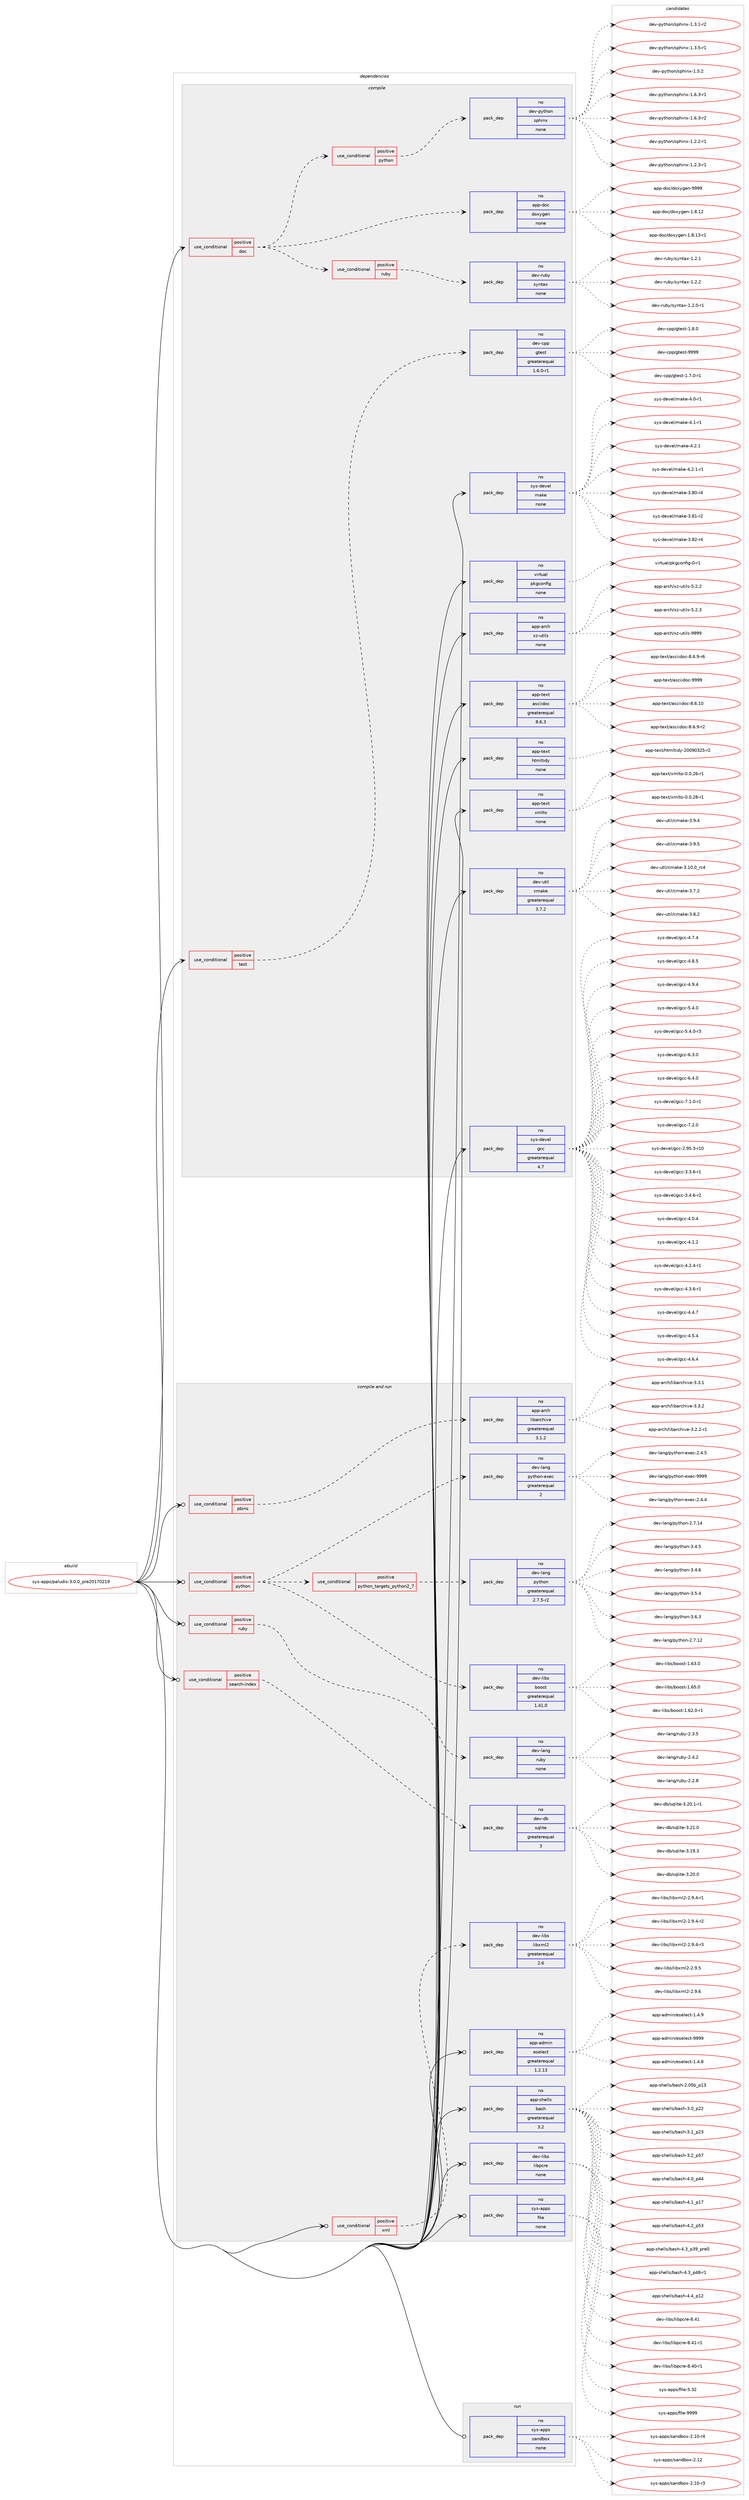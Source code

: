 digraph prolog {

# *************
# Graph options
# *************

newrank=true;
concentrate=true;
compound=true;
graph [rankdir=LR,fontname=Helvetica,fontsize=10,ranksep=1.5];#, ranksep=2.5, nodesep=0.2];
edge  [arrowhead=vee];
node  [fontname=Helvetica,fontsize=10];

# **********
# The ebuild
# **********

subgraph cluster_leftcol {
color=gray;
rank=same;
label=<<i>ebuild</i>>;
id [label="sys-apps/paludis-3.0.0_pre20170219", color=red, width=4, href="../sys-apps/paludis-3.0.0_pre20170219.svg"];
}

# ****************
# The dependencies
# ****************

subgraph cluster_midcol {
color=gray;
label=<<i>dependencies</i>>;
subgraph cluster_compile {
fillcolor="#eeeeee";
style=filled;
label=<<i>compile</i>>;
subgraph cond113539 {
dependency471365 [label=<<TABLE BORDER="0" CELLBORDER="1" CELLSPACING="0" CELLPADDING="4"><TR><TD ROWSPAN="3" CELLPADDING="10">use_conditional</TD></TR><TR><TD>positive</TD></TR><TR><TD>doc</TD></TR></TABLE>>, shape=none, color=red];
subgraph pack349685 {
dependency471366 [label=<<TABLE BORDER="0" CELLBORDER="1" CELLSPACING="0" CELLPADDING="4" WIDTH="220"><TR><TD ROWSPAN="6" CELLPADDING="30">pack_dep</TD></TR><TR><TD WIDTH="110">no</TD></TR><TR><TD>app-doc</TD></TR><TR><TD>doxygen</TD></TR><TR><TD>none</TD></TR><TR><TD></TD></TR></TABLE>>, shape=none, color=blue];
}
dependency471365:e -> dependency471366:w [weight=20,style="dashed",arrowhead="vee"];
subgraph cond113540 {
dependency471367 [label=<<TABLE BORDER="0" CELLBORDER="1" CELLSPACING="0" CELLPADDING="4"><TR><TD ROWSPAN="3" CELLPADDING="10">use_conditional</TD></TR><TR><TD>positive</TD></TR><TR><TD>python</TD></TR></TABLE>>, shape=none, color=red];
subgraph pack349686 {
dependency471368 [label=<<TABLE BORDER="0" CELLBORDER="1" CELLSPACING="0" CELLPADDING="4" WIDTH="220"><TR><TD ROWSPAN="6" CELLPADDING="30">pack_dep</TD></TR><TR><TD WIDTH="110">no</TD></TR><TR><TD>dev-python</TD></TR><TR><TD>sphinx</TD></TR><TR><TD>none</TD></TR><TR><TD></TD></TR></TABLE>>, shape=none, color=blue];
}
dependency471367:e -> dependency471368:w [weight=20,style="dashed",arrowhead="vee"];
}
dependency471365:e -> dependency471367:w [weight=20,style="dashed",arrowhead="vee"];
subgraph cond113541 {
dependency471369 [label=<<TABLE BORDER="0" CELLBORDER="1" CELLSPACING="0" CELLPADDING="4"><TR><TD ROWSPAN="3" CELLPADDING="10">use_conditional</TD></TR><TR><TD>positive</TD></TR><TR><TD>ruby</TD></TR></TABLE>>, shape=none, color=red];
subgraph pack349687 {
dependency471370 [label=<<TABLE BORDER="0" CELLBORDER="1" CELLSPACING="0" CELLPADDING="4" WIDTH="220"><TR><TD ROWSPAN="6" CELLPADDING="30">pack_dep</TD></TR><TR><TD WIDTH="110">no</TD></TR><TR><TD>dev-ruby</TD></TR><TR><TD>syntax</TD></TR><TR><TD>none</TD></TR><TR><TD></TD></TR></TABLE>>, shape=none, color=blue];
}
dependency471369:e -> dependency471370:w [weight=20,style="dashed",arrowhead="vee"];
}
dependency471365:e -> dependency471369:w [weight=20,style="dashed",arrowhead="vee"];
}
id:e -> dependency471365:w [weight=20,style="solid",arrowhead="vee"];
subgraph cond113542 {
dependency471371 [label=<<TABLE BORDER="0" CELLBORDER="1" CELLSPACING="0" CELLPADDING="4"><TR><TD ROWSPAN="3" CELLPADDING="10">use_conditional</TD></TR><TR><TD>positive</TD></TR><TR><TD>test</TD></TR></TABLE>>, shape=none, color=red];
subgraph pack349688 {
dependency471372 [label=<<TABLE BORDER="0" CELLBORDER="1" CELLSPACING="0" CELLPADDING="4" WIDTH="220"><TR><TD ROWSPAN="6" CELLPADDING="30">pack_dep</TD></TR><TR><TD WIDTH="110">no</TD></TR><TR><TD>dev-cpp</TD></TR><TR><TD>gtest</TD></TR><TR><TD>greaterequal</TD></TR><TR><TD>1.6.0-r1</TD></TR></TABLE>>, shape=none, color=blue];
}
dependency471371:e -> dependency471372:w [weight=20,style="dashed",arrowhead="vee"];
}
id:e -> dependency471371:w [weight=20,style="solid",arrowhead="vee"];
subgraph pack349689 {
dependency471373 [label=<<TABLE BORDER="0" CELLBORDER="1" CELLSPACING="0" CELLPADDING="4" WIDTH="220"><TR><TD ROWSPAN="6" CELLPADDING="30">pack_dep</TD></TR><TR><TD WIDTH="110">no</TD></TR><TR><TD>app-arch</TD></TR><TR><TD>xz-utils</TD></TR><TR><TD>none</TD></TR><TR><TD></TD></TR></TABLE>>, shape=none, color=blue];
}
id:e -> dependency471373:w [weight=20,style="solid",arrowhead="vee"];
subgraph pack349690 {
dependency471374 [label=<<TABLE BORDER="0" CELLBORDER="1" CELLSPACING="0" CELLPADDING="4" WIDTH="220"><TR><TD ROWSPAN="6" CELLPADDING="30">pack_dep</TD></TR><TR><TD WIDTH="110">no</TD></TR><TR><TD>app-text</TD></TR><TR><TD>asciidoc</TD></TR><TR><TD>greaterequal</TD></TR><TR><TD>8.6.3</TD></TR></TABLE>>, shape=none, color=blue];
}
id:e -> dependency471374:w [weight=20,style="solid",arrowhead="vee"];
subgraph pack349691 {
dependency471375 [label=<<TABLE BORDER="0" CELLBORDER="1" CELLSPACING="0" CELLPADDING="4" WIDTH="220"><TR><TD ROWSPAN="6" CELLPADDING="30">pack_dep</TD></TR><TR><TD WIDTH="110">no</TD></TR><TR><TD>app-text</TD></TR><TR><TD>htmltidy</TD></TR><TR><TD>none</TD></TR><TR><TD></TD></TR></TABLE>>, shape=none, color=blue];
}
id:e -> dependency471375:w [weight=20,style="solid",arrowhead="vee"];
subgraph pack349692 {
dependency471376 [label=<<TABLE BORDER="0" CELLBORDER="1" CELLSPACING="0" CELLPADDING="4" WIDTH="220"><TR><TD ROWSPAN="6" CELLPADDING="30">pack_dep</TD></TR><TR><TD WIDTH="110">no</TD></TR><TR><TD>app-text</TD></TR><TR><TD>xmlto</TD></TR><TR><TD>none</TD></TR><TR><TD></TD></TR></TABLE>>, shape=none, color=blue];
}
id:e -> dependency471376:w [weight=20,style="solid",arrowhead="vee"];
subgraph pack349693 {
dependency471377 [label=<<TABLE BORDER="0" CELLBORDER="1" CELLSPACING="0" CELLPADDING="4" WIDTH="220"><TR><TD ROWSPAN="6" CELLPADDING="30">pack_dep</TD></TR><TR><TD WIDTH="110">no</TD></TR><TR><TD>dev-util</TD></TR><TR><TD>cmake</TD></TR><TR><TD>greaterequal</TD></TR><TR><TD>3.7.2</TD></TR></TABLE>>, shape=none, color=blue];
}
id:e -> dependency471377:w [weight=20,style="solid",arrowhead="vee"];
subgraph pack349694 {
dependency471378 [label=<<TABLE BORDER="0" CELLBORDER="1" CELLSPACING="0" CELLPADDING="4" WIDTH="220"><TR><TD ROWSPAN="6" CELLPADDING="30">pack_dep</TD></TR><TR><TD WIDTH="110">no</TD></TR><TR><TD>sys-devel</TD></TR><TR><TD>gcc</TD></TR><TR><TD>greaterequal</TD></TR><TR><TD>4.7</TD></TR></TABLE>>, shape=none, color=blue];
}
id:e -> dependency471378:w [weight=20,style="solid",arrowhead="vee"];
subgraph pack349695 {
dependency471379 [label=<<TABLE BORDER="0" CELLBORDER="1" CELLSPACING="0" CELLPADDING="4" WIDTH="220"><TR><TD ROWSPAN="6" CELLPADDING="30">pack_dep</TD></TR><TR><TD WIDTH="110">no</TD></TR><TR><TD>sys-devel</TD></TR><TR><TD>make</TD></TR><TR><TD>none</TD></TR><TR><TD></TD></TR></TABLE>>, shape=none, color=blue];
}
id:e -> dependency471379:w [weight=20,style="solid",arrowhead="vee"];
subgraph pack349696 {
dependency471380 [label=<<TABLE BORDER="0" CELLBORDER="1" CELLSPACING="0" CELLPADDING="4" WIDTH="220"><TR><TD ROWSPAN="6" CELLPADDING="30">pack_dep</TD></TR><TR><TD WIDTH="110">no</TD></TR><TR><TD>virtual</TD></TR><TR><TD>pkgconfig</TD></TR><TR><TD>none</TD></TR><TR><TD></TD></TR></TABLE>>, shape=none, color=blue];
}
id:e -> dependency471380:w [weight=20,style="solid",arrowhead="vee"];
}
subgraph cluster_compileandrun {
fillcolor="#eeeeee";
style=filled;
label=<<i>compile and run</i>>;
subgraph cond113543 {
dependency471381 [label=<<TABLE BORDER="0" CELLBORDER="1" CELLSPACING="0" CELLPADDING="4"><TR><TD ROWSPAN="3" CELLPADDING="10">use_conditional</TD></TR><TR><TD>positive</TD></TR><TR><TD>pbins</TD></TR></TABLE>>, shape=none, color=red];
subgraph pack349697 {
dependency471382 [label=<<TABLE BORDER="0" CELLBORDER="1" CELLSPACING="0" CELLPADDING="4" WIDTH="220"><TR><TD ROWSPAN="6" CELLPADDING="30">pack_dep</TD></TR><TR><TD WIDTH="110">no</TD></TR><TR><TD>app-arch</TD></TR><TR><TD>libarchive</TD></TR><TR><TD>greaterequal</TD></TR><TR><TD>3.1.2</TD></TR></TABLE>>, shape=none, color=blue];
}
dependency471381:e -> dependency471382:w [weight=20,style="dashed",arrowhead="vee"];
}
id:e -> dependency471381:w [weight=20,style="solid",arrowhead="odotvee"];
subgraph cond113544 {
dependency471383 [label=<<TABLE BORDER="0" CELLBORDER="1" CELLSPACING="0" CELLPADDING="4"><TR><TD ROWSPAN="3" CELLPADDING="10">use_conditional</TD></TR><TR><TD>positive</TD></TR><TR><TD>python</TD></TR></TABLE>>, shape=none, color=red];
subgraph cond113545 {
dependency471384 [label=<<TABLE BORDER="0" CELLBORDER="1" CELLSPACING="0" CELLPADDING="4"><TR><TD ROWSPAN="3" CELLPADDING="10">use_conditional</TD></TR><TR><TD>positive</TD></TR><TR><TD>python_targets_python2_7</TD></TR></TABLE>>, shape=none, color=red];
subgraph pack349698 {
dependency471385 [label=<<TABLE BORDER="0" CELLBORDER="1" CELLSPACING="0" CELLPADDING="4" WIDTH="220"><TR><TD ROWSPAN="6" CELLPADDING="30">pack_dep</TD></TR><TR><TD WIDTH="110">no</TD></TR><TR><TD>dev-lang</TD></TR><TR><TD>python</TD></TR><TR><TD>greaterequal</TD></TR><TR><TD>2.7.5-r2</TD></TR></TABLE>>, shape=none, color=blue];
}
dependency471384:e -> dependency471385:w [weight=20,style="dashed",arrowhead="vee"];
}
dependency471383:e -> dependency471384:w [weight=20,style="dashed",arrowhead="vee"];
subgraph pack349699 {
dependency471386 [label=<<TABLE BORDER="0" CELLBORDER="1" CELLSPACING="0" CELLPADDING="4" WIDTH="220"><TR><TD ROWSPAN="6" CELLPADDING="30">pack_dep</TD></TR><TR><TD WIDTH="110">no</TD></TR><TR><TD>dev-lang</TD></TR><TR><TD>python-exec</TD></TR><TR><TD>greaterequal</TD></TR><TR><TD>2</TD></TR></TABLE>>, shape=none, color=blue];
}
dependency471383:e -> dependency471386:w [weight=20,style="dashed",arrowhead="vee"];
subgraph pack349700 {
dependency471387 [label=<<TABLE BORDER="0" CELLBORDER="1" CELLSPACING="0" CELLPADDING="4" WIDTH="220"><TR><TD ROWSPAN="6" CELLPADDING="30">pack_dep</TD></TR><TR><TD WIDTH="110">no</TD></TR><TR><TD>dev-libs</TD></TR><TR><TD>boost</TD></TR><TR><TD>greaterequal</TD></TR><TR><TD>1.41.0</TD></TR></TABLE>>, shape=none, color=blue];
}
dependency471383:e -> dependency471387:w [weight=20,style="dashed",arrowhead="vee"];
}
id:e -> dependency471383:w [weight=20,style="solid",arrowhead="odotvee"];
subgraph cond113546 {
dependency471388 [label=<<TABLE BORDER="0" CELLBORDER="1" CELLSPACING="0" CELLPADDING="4"><TR><TD ROWSPAN="3" CELLPADDING="10">use_conditional</TD></TR><TR><TD>positive</TD></TR><TR><TD>ruby</TD></TR></TABLE>>, shape=none, color=red];
subgraph pack349701 {
dependency471389 [label=<<TABLE BORDER="0" CELLBORDER="1" CELLSPACING="0" CELLPADDING="4" WIDTH="220"><TR><TD ROWSPAN="6" CELLPADDING="30">pack_dep</TD></TR><TR><TD WIDTH="110">no</TD></TR><TR><TD>dev-lang</TD></TR><TR><TD>ruby</TD></TR><TR><TD>none</TD></TR><TR><TD></TD></TR></TABLE>>, shape=none, color=blue];
}
dependency471388:e -> dependency471389:w [weight=20,style="dashed",arrowhead="vee"];
}
id:e -> dependency471388:w [weight=20,style="solid",arrowhead="odotvee"];
subgraph cond113547 {
dependency471390 [label=<<TABLE BORDER="0" CELLBORDER="1" CELLSPACING="0" CELLPADDING="4"><TR><TD ROWSPAN="3" CELLPADDING="10">use_conditional</TD></TR><TR><TD>positive</TD></TR><TR><TD>search-index</TD></TR></TABLE>>, shape=none, color=red];
subgraph pack349702 {
dependency471391 [label=<<TABLE BORDER="0" CELLBORDER="1" CELLSPACING="0" CELLPADDING="4" WIDTH="220"><TR><TD ROWSPAN="6" CELLPADDING="30">pack_dep</TD></TR><TR><TD WIDTH="110">no</TD></TR><TR><TD>dev-db</TD></TR><TR><TD>sqlite</TD></TR><TR><TD>greaterequal</TD></TR><TR><TD>3</TD></TR></TABLE>>, shape=none, color=blue];
}
dependency471390:e -> dependency471391:w [weight=20,style="dashed",arrowhead="vee"];
}
id:e -> dependency471390:w [weight=20,style="solid",arrowhead="odotvee"];
subgraph cond113548 {
dependency471392 [label=<<TABLE BORDER="0" CELLBORDER="1" CELLSPACING="0" CELLPADDING="4"><TR><TD ROWSPAN="3" CELLPADDING="10">use_conditional</TD></TR><TR><TD>positive</TD></TR><TR><TD>xml</TD></TR></TABLE>>, shape=none, color=red];
subgraph pack349703 {
dependency471393 [label=<<TABLE BORDER="0" CELLBORDER="1" CELLSPACING="0" CELLPADDING="4" WIDTH="220"><TR><TD ROWSPAN="6" CELLPADDING="30">pack_dep</TD></TR><TR><TD WIDTH="110">no</TD></TR><TR><TD>dev-libs</TD></TR><TR><TD>libxml2</TD></TR><TR><TD>greaterequal</TD></TR><TR><TD>2.6</TD></TR></TABLE>>, shape=none, color=blue];
}
dependency471392:e -> dependency471393:w [weight=20,style="dashed",arrowhead="vee"];
}
id:e -> dependency471392:w [weight=20,style="solid",arrowhead="odotvee"];
subgraph pack349704 {
dependency471394 [label=<<TABLE BORDER="0" CELLBORDER="1" CELLSPACING="0" CELLPADDING="4" WIDTH="220"><TR><TD ROWSPAN="6" CELLPADDING="30">pack_dep</TD></TR><TR><TD WIDTH="110">no</TD></TR><TR><TD>app-admin</TD></TR><TR><TD>eselect</TD></TR><TR><TD>greaterequal</TD></TR><TR><TD>1.2.13</TD></TR></TABLE>>, shape=none, color=blue];
}
id:e -> dependency471394:w [weight=20,style="solid",arrowhead="odotvee"];
subgraph pack349705 {
dependency471395 [label=<<TABLE BORDER="0" CELLBORDER="1" CELLSPACING="0" CELLPADDING="4" WIDTH="220"><TR><TD ROWSPAN="6" CELLPADDING="30">pack_dep</TD></TR><TR><TD WIDTH="110">no</TD></TR><TR><TD>app-shells</TD></TR><TR><TD>bash</TD></TR><TR><TD>greaterequal</TD></TR><TR><TD>3.2</TD></TR></TABLE>>, shape=none, color=blue];
}
id:e -> dependency471395:w [weight=20,style="solid",arrowhead="odotvee"];
subgraph pack349706 {
dependency471396 [label=<<TABLE BORDER="0" CELLBORDER="1" CELLSPACING="0" CELLPADDING="4" WIDTH="220"><TR><TD ROWSPAN="6" CELLPADDING="30">pack_dep</TD></TR><TR><TD WIDTH="110">no</TD></TR><TR><TD>dev-libs</TD></TR><TR><TD>libpcre</TD></TR><TR><TD>none</TD></TR><TR><TD></TD></TR></TABLE>>, shape=none, color=blue];
}
id:e -> dependency471396:w [weight=20,style="solid",arrowhead="odotvee"];
subgraph pack349707 {
dependency471397 [label=<<TABLE BORDER="0" CELLBORDER="1" CELLSPACING="0" CELLPADDING="4" WIDTH="220"><TR><TD ROWSPAN="6" CELLPADDING="30">pack_dep</TD></TR><TR><TD WIDTH="110">no</TD></TR><TR><TD>sys-apps</TD></TR><TR><TD>file</TD></TR><TR><TD>none</TD></TR><TR><TD></TD></TR></TABLE>>, shape=none, color=blue];
}
id:e -> dependency471397:w [weight=20,style="solid",arrowhead="odotvee"];
}
subgraph cluster_run {
fillcolor="#eeeeee";
style=filled;
label=<<i>run</i>>;
subgraph pack349708 {
dependency471398 [label=<<TABLE BORDER="0" CELLBORDER="1" CELLSPACING="0" CELLPADDING="4" WIDTH="220"><TR><TD ROWSPAN="6" CELLPADDING="30">pack_dep</TD></TR><TR><TD WIDTH="110">no</TD></TR><TR><TD>sys-apps</TD></TR><TR><TD>sandbox</TD></TR><TR><TD>none</TD></TR><TR><TD></TD></TR></TABLE>>, shape=none, color=blue];
}
id:e -> dependency471398:w [weight=20,style="solid",arrowhead="odot"];
}
}

# **************
# The candidates
# **************

subgraph cluster_choices {
rank=same;
color=gray;
label=<<i>candidates</i>>;

subgraph choice349685 {
color=black;
nodesep=1;
choice9711211245100111994710011112012110310111045494656464950 [label="app-doc/doxygen-1.8.12", color=red, width=4,href="../app-doc/doxygen-1.8.12.svg"];
choice97112112451001119947100111120121103101110454946564649514511449 [label="app-doc/doxygen-1.8.13-r1", color=red, width=4,href="../app-doc/doxygen-1.8.13-r1.svg"];
choice971121124510011199471001111201211031011104557575757 [label="app-doc/doxygen-9999", color=red, width=4,href="../app-doc/doxygen-9999.svg"];
dependency471366:e -> choice9711211245100111994710011112012110310111045494656464950:w [style=dotted,weight="100"];
dependency471366:e -> choice97112112451001119947100111120121103101110454946564649514511449:w [style=dotted,weight="100"];
dependency471366:e -> choice971121124510011199471001111201211031011104557575757:w [style=dotted,weight="100"];
}
subgraph choice349686 {
color=black;
nodesep=1;
choice10010111845112121116104111110471151121041051101204549465046504511449 [label="dev-python/sphinx-1.2.2-r1", color=red, width=4,href="../dev-python/sphinx-1.2.2-r1.svg"];
choice10010111845112121116104111110471151121041051101204549465046514511449 [label="dev-python/sphinx-1.2.3-r1", color=red, width=4,href="../dev-python/sphinx-1.2.3-r1.svg"];
choice10010111845112121116104111110471151121041051101204549465146494511450 [label="dev-python/sphinx-1.3.1-r2", color=red, width=4,href="../dev-python/sphinx-1.3.1-r2.svg"];
choice10010111845112121116104111110471151121041051101204549465146534511449 [label="dev-python/sphinx-1.3.5-r1", color=red, width=4,href="../dev-python/sphinx-1.3.5-r1.svg"];
choice1001011184511212111610411111047115112104105110120454946534650 [label="dev-python/sphinx-1.5.2", color=red, width=4,href="../dev-python/sphinx-1.5.2.svg"];
choice10010111845112121116104111110471151121041051101204549465446514511449 [label="dev-python/sphinx-1.6.3-r1", color=red, width=4,href="../dev-python/sphinx-1.6.3-r1.svg"];
choice10010111845112121116104111110471151121041051101204549465446514511450 [label="dev-python/sphinx-1.6.3-r2", color=red, width=4,href="../dev-python/sphinx-1.6.3-r2.svg"];
dependency471368:e -> choice10010111845112121116104111110471151121041051101204549465046504511449:w [style=dotted,weight="100"];
dependency471368:e -> choice10010111845112121116104111110471151121041051101204549465046514511449:w [style=dotted,weight="100"];
dependency471368:e -> choice10010111845112121116104111110471151121041051101204549465146494511450:w [style=dotted,weight="100"];
dependency471368:e -> choice10010111845112121116104111110471151121041051101204549465146534511449:w [style=dotted,weight="100"];
dependency471368:e -> choice1001011184511212111610411111047115112104105110120454946534650:w [style=dotted,weight="100"];
dependency471368:e -> choice10010111845112121116104111110471151121041051101204549465446514511449:w [style=dotted,weight="100"];
dependency471368:e -> choice10010111845112121116104111110471151121041051101204549465446514511450:w [style=dotted,weight="100"];
}
subgraph choice349687 {
color=black;
nodesep=1;
choice100101118451141179812147115121110116971204549465046484511449 [label="dev-ruby/syntax-1.2.0-r1", color=red, width=4,href="../dev-ruby/syntax-1.2.0-r1.svg"];
choice10010111845114117981214711512111011697120454946504649 [label="dev-ruby/syntax-1.2.1", color=red, width=4,href="../dev-ruby/syntax-1.2.1.svg"];
choice10010111845114117981214711512111011697120454946504650 [label="dev-ruby/syntax-1.2.2", color=red, width=4,href="../dev-ruby/syntax-1.2.2.svg"];
dependency471370:e -> choice100101118451141179812147115121110116971204549465046484511449:w [style=dotted,weight="100"];
dependency471370:e -> choice10010111845114117981214711512111011697120454946504649:w [style=dotted,weight="100"];
dependency471370:e -> choice10010111845114117981214711512111011697120454946504650:w [style=dotted,weight="100"];
}
subgraph choice349688 {
color=black;
nodesep=1;
choice1001011184599112112471031161011151164549465546484511449 [label="dev-cpp/gtest-1.7.0-r1", color=red, width=4,href="../dev-cpp/gtest-1.7.0-r1.svg"];
choice100101118459911211247103116101115116454946564648 [label="dev-cpp/gtest-1.8.0", color=red, width=4,href="../dev-cpp/gtest-1.8.0.svg"];
choice1001011184599112112471031161011151164557575757 [label="dev-cpp/gtest-9999", color=red, width=4,href="../dev-cpp/gtest-9999.svg"];
dependency471372:e -> choice1001011184599112112471031161011151164549465546484511449:w [style=dotted,weight="100"];
dependency471372:e -> choice100101118459911211247103116101115116454946564648:w [style=dotted,weight="100"];
dependency471372:e -> choice1001011184599112112471031161011151164557575757:w [style=dotted,weight="100"];
}
subgraph choice349689 {
color=black;
nodesep=1;
choice971121124597114991044712012245117116105108115455346504650 [label="app-arch/xz-utils-5.2.2", color=red, width=4,href="../app-arch/xz-utils-5.2.2.svg"];
choice971121124597114991044712012245117116105108115455346504651 [label="app-arch/xz-utils-5.2.3", color=red, width=4,href="../app-arch/xz-utils-5.2.3.svg"];
choice9711211245971149910447120122451171161051081154557575757 [label="app-arch/xz-utils-9999", color=red, width=4,href="../app-arch/xz-utils-9999.svg"];
dependency471373:e -> choice971121124597114991044712012245117116105108115455346504650:w [style=dotted,weight="100"];
dependency471373:e -> choice971121124597114991044712012245117116105108115455346504651:w [style=dotted,weight="100"];
dependency471373:e -> choice9711211245971149910447120122451171161051081154557575757:w [style=dotted,weight="100"];
}
subgraph choice349690 {
color=black;
nodesep=1;
choice97112112451161011201164797115991051051001119945564654464948 [label="app-text/asciidoc-8.6.10", color=red, width=4,href="../app-text/asciidoc-8.6.10.svg"];
choice9711211245116101120116479711599105105100111994556465446574511450 [label="app-text/asciidoc-8.6.9-r2", color=red, width=4,href="../app-text/asciidoc-8.6.9-r2.svg"];
choice9711211245116101120116479711599105105100111994556465446574511454 [label="app-text/asciidoc-8.6.9-r6", color=red, width=4,href="../app-text/asciidoc-8.6.9-r6.svg"];
choice9711211245116101120116479711599105105100111994557575757 [label="app-text/asciidoc-9999", color=red, width=4,href="../app-text/asciidoc-9999.svg"];
dependency471374:e -> choice97112112451161011201164797115991051051001119945564654464948:w [style=dotted,weight="100"];
dependency471374:e -> choice9711211245116101120116479711599105105100111994556465446574511450:w [style=dotted,weight="100"];
dependency471374:e -> choice9711211245116101120116479711599105105100111994556465446574511454:w [style=dotted,weight="100"];
dependency471374:e -> choice9711211245116101120116479711599105105100111994557575757:w [style=dotted,weight="100"];
}
subgraph choice349691 {
color=black;
nodesep=1;
choice9711211245116101120116471041161091081161051001214550484857485150534511450 [label="app-text/htmltidy-20090325-r2", color=red, width=4,href="../app-text/htmltidy-20090325-r2.svg"];
dependency471375:e -> choice9711211245116101120116471041161091081161051001214550484857485150534511450:w [style=dotted,weight="100"];
}
subgraph choice349692 {
color=black;
nodesep=1;
choice971121124511610112011647120109108116111454846484650544511449 [label="app-text/xmlto-0.0.26-r1", color=red, width=4,href="../app-text/xmlto-0.0.26-r1.svg"];
choice971121124511610112011647120109108116111454846484650564511449 [label="app-text/xmlto-0.0.28-r1", color=red, width=4,href="../app-text/xmlto-0.0.28-r1.svg"];
dependency471376:e -> choice971121124511610112011647120109108116111454846484650544511449:w [style=dotted,weight="100"];
dependency471376:e -> choice971121124511610112011647120109108116111454846484650564511449:w [style=dotted,weight="100"];
}
subgraph choice349693 {
color=black;
nodesep=1;
choice1001011184511711610510847991099710710145514649484648951149952 [label="dev-util/cmake-3.10.0_rc4", color=red, width=4,href="../dev-util/cmake-3.10.0_rc4.svg"];
choice10010111845117116105108479910997107101455146554650 [label="dev-util/cmake-3.7.2", color=red, width=4,href="../dev-util/cmake-3.7.2.svg"];
choice10010111845117116105108479910997107101455146564650 [label="dev-util/cmake-3.8.2", color=red, width=4,href="../dev-util/cmake-3.8.2.svg"];
choice10010111845117116105108479910997107101455146574652 [label="dev-util/cmake-3.9.4", color=red, width=4,href="../dev-util/cmake-3.9.4.svg"];
choice10010111845117116105108479910997107101455146574653 [label="dev-util/cmake-3.9.5", color=red, width=4,href="../dev-util/cmake-3.9.5.svg"];
dependency471377:e -> choice1001011184511711610510847991099710710145514649484648951149952:w [style=dotted,weight="100"];
dependency471377:e -> choice10010111845117116105108479910997107101455146554650:w [style=dotted,weight="100"];
dependency471377:e -> choice10010111845117116105108479910997107101455146564650:w [style=dotted,weight="100"];
dependency471377:e -> choice10010111845117116105108479910997107101455146574652:w [style=dotted,weight="100"];
dependency471377:e -> choice10010111845117116105108479910997107101455146574653:w [style=dotted,weight="100"];
}
subgraph choice349694 {
color=black;
nodesep=1;
choice1151211154510010111810110847103999945504657534651451144948 [label="sys-devel/gcc-2.95.3-r10", color=red, width=4,href="../sys-devel/gcc-2.95.3-r10.svg"];
choice115121115451001011181011084710399994551465146544511449 [label="sys-devel/gcc-3.3.6-r1", color=red, width=4,href="../sys-devel/gcc-3.3.6-r1.svg"];
choice115121115451001011181011084710399994551465246544511450 [label="sys-devel/gcc-3.4.6-r2", color=red, width=4,href="../sys-devel/gcc-3.4.6-r2.svg"];
choice11512111545100101118101108471039999455246484652 [label="sys-devel/gcc-4.0.4", color=red, width=4,href="../sys-devel/gcc-4.0.4.svg"];
choice11512111545100101118101108471039999455246494650 [label="sys-devel/gcc-4.1.2", color=red, width=4,href="../sys-devel/gcc-4.1.2.svg"];
choice115121115451001011181011084710399994552465046524511449 [label="sys-devel/gcc-4.2.4-r1", color=red, width=4,href="../sys-devel/gcc-4.2.4-r1.svg"];
choice115121115451001011181011084710399994552465146544511449 [label="sys-devel/gcc-4.3.6-r1", color=red, width=4,href="../sys-devel/gcc-4.3.6-r1.svg"];
choice11512111545100101118101108471039999455246524655 [label="sys-devel/gcc-4.4.7", color=red, width=4,href="../sys-devel/gcc-4.4.7.svg"];
choice11512111545100101118101108471039999455246534652 [label="sys-devel/gcc-4.5.4", color=red, width=4,href="../sys-devel/gcc-4.5.4.svg"];
choice11512111545100101118101108471039999455246544652 [label="sys-devel/gcc-4.6.4", color=red, width=4,href="../sys-devel/gcc-4.6.4.svg"];
choice11512111545100101118101108471039999455246554652 [label="sys-devel/gcc-4.7.4", color=red, width=4,href="../sys-devel/gcc-4.7.4.svg"];
choice11512111545100101118101108471039999455246564653 [label="sys-devel/gcc-4.8.5", color=red, width=4,href="../sys-devel/gcc-4.8.5.svg"];
choice11512111545100101118101108471039999455246574652 [label="sys-devel/gcc-4.9.4", color=red, width=4,href="../sys-devel/gcc-4.9.4.svg"];
choice11512111545100101118101108471039999455346524648 [label="sys-devel/gcc-5.4.0", color=red, width=4,href="../sys-devel/gcc-5.4.0.svg"];
choice115121115451001011181011084710399994553465246484511451 [label="sys-devel/gcc-5.4.0-r3", color=red, width=4,href="../sys-devel/gcc-5.4.0-r3.svg"];
choice11512111545100101118101108471039999455446514648 [label="sys-devel/gcc-6.3.0", color=red, width=4,href="../sys-devel/gcc-6.3.0.svg"];
choice11512111545100101118101108471039999455446524648 [label="sys-devel/gcc-6.4.0", color=red, width=4,href="../sys-devel/gcc-6.4.0.svg"];
choice115121115451001011181011084710399994555464946484511449 [label="sys-devel/gcc-7.1.0-r1", color=red, width=4,href="../sys-devel/gcc-7.1.0-r1.svg"];
choice11512111545100101118101108471039999455546504648 [label="sys-devel/gcc-7.2.0", color=red, width=4,href="../sys-devel/gcc-7.2.0.svg"];
dependency471378:e -> choice1151211154510010111810110847103999945504657534651451144948:w [style=dotted,weight="100"];
dependency471378:e -> choice115121115451001011181011084710399994551465146544511449:w [style=dotted,weight="100"];
dependency471378:e -> choice115121115451001011181011084710399994551465246544511450:w [style=dotted,weight="100"];
dependency471378:e -> choice11512111545100101118101108471039999455246484652:w [style=dotted,weight="100"];
dependency471378:e -> choice11512111545100101118101108471039999455246494650:w [style=dotted,weight="100"];
dependency471378:e -> choice115121115451001011181011084710399994552465046524511449:w [style=dotted,weight="100"];
dependency471378:e -> choice115121115451001011181011084710399994552465146544511449:w [style=dotted,weight="100"];
dependency471378:e -> choice11512111545100101118101108471039999455246524655:w [style=dotted,weight="100"];
dependency471378:e -> choice11512111545100101118101108471039999455246534652:w [style=dotted,weight="100"];
dependency471378:e -> choice11512111545100101118101108471039999455246544652:w [style=dotted,weight="100"];
dependency471378:e -> choice11512111545100101118101108471039999455246554652:w [style=dotted,weight="100"];
dependency471378:e -> choice11512111545100101118101108471039999455246564653:w [style=dotted,weight="100"];
dependency471378:e -> choice11512111545100101118101108471039999455246574652:w [style=dotted,weight="100"];
dependency471378:e -> choice11512111545100101118101108471039999455346524648:w [style=dotted,weight="100"];
dependency471378:e -> choice115121115451001011181011084710399994553465246484511451:w [style=dotted,weight="100"];
dependency471378:e -> choice11512111545100101118101108471039999455446514648:w [style=dotted,weight="100"];
dependency471378:e -> choice11512111545100101118101108471039999455446524648:w [style=dotted,weight="100"];
dependency471378:e -> choice115121115451001011181011084710399994555464946484511449:w [style=dotted,weight="100"];
dependency471378:e -> choice11512111545100101118101108471039999455546504648:w [style=dotted,weight="100"];
}
subgraph choice349695 {
color=black;
nodesep=1;
choice11512111545100101118101108471099710710145514656484511452 [label="sys-devel/make-3.80-r4", color=red, width=4,href="../sys-devel/make-3.80-r4.svg"];
choice11512111545100101118101108471099710710145514656494511450 [label="sys-devel/make-3.81-r2", color=red, width=4,href="../sys-devel/make-3.81-r2.svg"];
choice11512111545100101118101108471099710710145514656504511452 [label="sys-devel/make-3.82-r4", color=red, width=4,href="../sys-devel/make-3.82-r4.svg"];
choice115121115451001011181011084710997107101455246484511449 [label="sys-devel/make-4.0-r1", color=red, width=4,href="../sys-devel/make-4.0-r1.svg"];
choice115121115451001011181011084710997107101455246494511449 [label="sys-devel/make-4.1-r1", color=red, width=4,href="../sys-devel/make-4.1-r1.svg"];
choice115121115451001011181011084710997107101455246504649 [label="sys-devel/make-4.2.1", color=red, width=4,href="../sys-devel/make-4.2.1.svg"];
choice1151211154510010111810110847109971071014552465046494511449 [label="sys-devel/make-4.2.1-r1", color=red, width=4,href="../sys-devel/make-4.2.1-r1.svg"];
dependency471379:e -> choice11512111545100101118101108471099710710145514656484511452:w [style=dotted,weight="100"];
dependency471379:e -> choice11512111545100101118101108471099710710145514656494511450:w [style=dotted,weight="100"];
dependency471379:e -> choice11512111545100101118101108471099710710145514656504511452:w [style=dotted,weight="100"];
dependency471379:e -> choice115121115451001011181011084710997107101455246484511449:w [style=dotted,weight="100"];
dependency471379:e -> choice115121115451001011181011084710997107101455246494511449:w [style=dotted,weight="100"];
dependency471379:e -> choice115121115451001011181011084710997107101455246504649:w [style=dotted,weight="100"];
dependency471379:e -> choice1151211154510010111810110847109971071014552465046494511449:w [style=dotted,weight="100"];
}
subgraph choice349696 {
color=black;
nodesep=1;
choice11810511411611797108471121071039911111010210510345484511449 [label="virtual/pkgconfig-0-r1", color=red, width=4,href="../virtual/pkgconfig-0-r1.svg"];
dependency471380:e -> choice11810511411611797108471121071039911111010210510345484511449:w [style=dotted,weight="100"];
}
subgraph choice349697 {
color=black;
nodesep=1;
choice97112112459711499104471081059897114991041051181014551465046504511449 [label="app-arch/libarchive-3.2.2-r1", color=red, width=4,href="../app-arch/libarchive-3.2.2-r1.svg"];
choice9711211245971149910447108105989711499104105118101455146514649 [label="app-arch/libarchive-3.3.1", color=red, width=4,href="../app-arch/libarchive-3.3.1.svg"];
choice9711211245971149910447108105989711499104105118101455146514650 [label="app-arch/libarchive-3.3.2", color=red, width=4,href="../app-arch/libarchive-3.3.2.svg"];
dependency471382:e -> choice97112112459711499104471081059897114991041051181014551465046504511449:w [style=dotted,weight="100"];
dependency471382:e -> choice9711211245971149910447108105989711499104105118101455146514649:w [style=dotted,weight="100"];
dependency471382:e -> choice9711211245971149910447108105989711499104105118101455146514650:w [style=dotted,weight="100"];
}
subgraph choice349698 {
color=black;
nodesep=1;
choice10010111845108971101034711212111610411111045504655464950 [label="dev-lang/python-2.7.12", color=red, width=4,href="../dev-lang/python-2.7.12.svg"];
choice10010111845108971101034711212111610411111045504655464952 [label="dev-lang/python-2.7.14", color=red, width=4,href="../dev-lang/python-2.7.14.svg"];
choice100101118451089711010347112121116104111110455146524653 [label="dev-lang/python-3.4.5", color=red, width=4,href="../dev-lang/python-3.4.5.svg"];
choice100101118451089711010347112121116104111110455146524654 [label="dev-lang/python-3.4.6", color=red, width=4,href="../dev-lang/python-3.4.6.svg"];
choice100101118451089711010347112121116104111110455146534652 [label="dev-lang/python-3.5.4", color=red, width=4,href="../dev-lang/python-3.5.4.svg"];
choice100101118451089711010347112121116104111110455146544651 [label="dev-lang/python-3.6.3", color=red, width=4,href="../dev-lang/python-3.6.3.svg"];
dependency471385:e -> choice10010111845108971101034711212111610411111045504655464950:w [style=dotted,weight="100"];
dependency471385:e -> choice10010111845108971101034711212111610411111045504655464952:w [style=dotted,weight="100"];
dependency471385:e -> choice100101118451089711010347112121116104111110455146524653:w [style=dotted,weight="100"];
dependency471385:e -> choice100101118451089711010347112121116104111110455146524654:w [style=dotted,weight="100"];
dependency471385:e -> choice100101118451089711010347112121116104111110455146534652:w [style=dotted,weight="100"];
dependency471385:e -> choice100101118451089711010347112121116104111110455146544651:w [style=dotted,weight="100"];
}
subgraph choice349699 {
color=black;
nodesep=1;
choice1001011184510897110103471121211161041111104510112010199455046524652 [label="dev-lang/python-exec-2.4.4", color=red, width=4,href="../dev-lang/python-exec-2.4.4.svg"];
choice1001011184510897110103471121211161041111104510112010199455046524653 [label="dev-lang/python-exec-2.4.5", color=red, width=4,href="../dev-lang/python-exec-2.4.5.svg"];
choice10010111845108971101034711212111610411111045101120101994557575757 [label="dev-lang/python-exec-9999", color=red, width=4,href="../dev-lang/python-exec-9999.svg"];
dependency471386:e -> choice1001011184510897110103471121211161041111104510112010199455046524652:w [style=dotted,weight="100"];
dependency471386:e -> choice1001011184510897110103471121211161041111104510112010199455046524653:w [style=dotted,weight="100"];
dependency471386:e -> choice10010111845108971101034711212111610411111045101120101994557575757:w [style=dotted,weight="100"];
}
subgraph choice349700 {
color=black;
nodesep=1;
choice10010111845108105981154798111111115116454946545046484511449 [label="dev-libs/boost-1.62.0-r1", color=red, width=4,href="../dev-libs/boost-1.62.0-r1.svg"];
choice1001011184510810598115479811111111511645494654514648 [label="dev-libs/boost-1.63.0", color=red, width=4,href="../dev-libs/boost-1.63.0.svg"];
choice1001011184510810598115479811111111511645494654534648 [label="dev-libs/boost-1.65.0", color=red, width=4,href="../dev-libs/boost-1.65.0.svg"];
dependency471387:e -> choice10010111845108105981154798111111115116454946545046484511449:w [style=dotted,weight="100"];
dependency471387:e -> choice1001011184510810598115479811111111511645494654514648:w [style=dotted,weight="100"];
dependency471387:e -> choice1001011184510810598115479811111111511645494654534648:w [style=dotted,weight="100"];
}
subgraph choice349701 {
color=black;
nodesep=1;
choice10010111845108971101034711411798121455046504656 [label="dev-lang/ruby-2.2.8", color=red, width=4,href="../dev-lang/ruby-2.2.8.svg"];
choice10010111845108971101034711411798121455046514653 [label="dev-lang/ruby-2.3.5", color=red, width=4,href="../dev-lang/ruby-2.3.5.svg"];
choice10010111845108971101034711411798121455046524650 [label="dev-lang/ruby-2.4.2", color=red, width=4,href="../dev-lang/ruby-2.4.2.svg"];
dependency471389:e -> choice10010111845108971101034711411798121455046504656:w [style=dotted,weight="100"];
dependency471389:e -> choice10010111845108971101034711411798121455046514653:w [style=dotted,weight="100"];
dependency471389:e -> choice10010111845108971101034711411798121455046524650:w [style=dotted,weight="100"];
}
subgraph choice349702 {
color=black;
nodesep=1;
choice10010111845100984711511310810511610145514649574651 [label="dev-db/sqlite-3.19.3", color=red, width=4,href="../dev-db/sqlite-3.19.3.svg"];
choice10010111845100984711511310810511610145514650484648 [label="dev-db/sqlite-3.20.0", color=red, width=4,href="../dev-db/sqlite-3.20.0.svg"];
choice100101118451009847115113108105116101455146504846494511449 [label="dev-db/sqlite-3.20.1-r1", color=red, width=4,href="../dev-db/sqlite-3.20.1-r1.svg"];
choice10010111845100984711511310810511610145514650494648 [label="dev-db/sqlite-3.21.0", color=red, width=4,href="../dev-db/sqlite-3.21.0.svg"];
dependency471391:e -> choice10010111845100984711511310810511610145514649574651:w [style=dotted,weight="100"];
dependency471391:e -> choice10010111845100984711511310810511610145514650484648:w [style=dotted,weight="100"];
dependency471391:e -> choice100101118451009847115113108105116101455146504846494511449:w [style=dotted,weight="100"];
dependency471391:e -> choice10010111845100984711511310810511610145514650494648:w [style=dotted,weight="100"];
}
subgraph choice349703 {
color=black;
nodesep=1;
choice10010111845108105981154710810598120109108504550465746524511449 [label="dev-libs/libxml2-2.9.4-r1", color=red, width=4,href="../dev-libs/libxml2-2.9.4-r1.svg"];
choice10010111845108105981154710810598120109108504550465746524511450 [label="dev-libs/libxml2-2.9.4-r2", color=red, width=4,href="../dev-libs/libxml2-2.9.4-r2.svg"];
choice10010111845108105981154710810598120109108504550465746524511451 [label="dev-libs/libxml2-2.9.4-r3", color=red, width=4,href="../dev-libs/libxml2-2.9.4-r3.svg"];
choice1001011184510810598115471081059812010910850455046574653 [label="dev-libs/libxml2-2.9.5", color=red, width=4,href="../dev-libs/libxml2-2.9.5.svg"];
choice1001011184510810598115471081059812010910850455046574654 [label="dev-libs/libxml2-2.9.6", color=red, width=4,href="../dev-libs/libxml2-2.9.6.svg"];
dependency471393:e -> choice10010111845108105981154710810598120109108504550465746524511449:w [style=dotted,weight="100"];
dependency471393:e -> choice10010111845108105981154710810598120109108504550465746524511450:w [style=dotted,weight="100"];
dependency471393:e -> choice10010111845108105981154710810598120109108504550465746524511451:w [style=dotted,weight="100"];
dependency471393:e -> choice1001011184510810598115471081059812010910850455046574653:w [style=dotted,weight="100"];
dependency471393:e -> choice1001011184510810598115471081059812010910850455046574654:w [style=dotted,weight="100"];
}
subgraph choice349704 {
color=black;
nodesep=1;
choice9711211245971001091051104710111510110810199116454946524656 [label="app-admin/eselect-1.4.8", color=red, width=4,href="../app-admin/eselect-1.4.8.svg"];
choice9711211245971001091051104710111510110810199116454946524657 [label="app-admin/eselect-1.4.9", color=red, width=4,href="../app-admin/eselect-1.4.9.svg"];
choice97112112459710010910511047101115101108101991164557575757 [label="app-admin/eselect-9999", color=red, width=4,href="../app-admin/eselect-9999.svg"];
dependency471394:e -> choice9711211245971001091051104710111510110810199116454946524656:w [style=dotted,weight="100"];
dependency471394:e -> choice9711211245971001091051104710111510110810199116454946524657:w [style=dotted,weight="100"];
dependency471394:e -> choice97112112459710010910511047101115101108101991164557575757:w [style=dotted,weight="100"];
}
subgraph choice349705 {
color=black;
nodesep=1;
choice9711211245115104101108108115479897115104455046485398951124951 [label="app-shells/bash-2.05b_p13", color=red, width=4,href="../app-shells/bash-2.05b_p13.svg"];
choice971121124511510410110810811547989711510445514648951125050 [label="app-shells/bash-3.0_p22", color=red, width=4,href="../app-shells/bash-3.0_p22.svg"];
choice971121124511510410110810811547989711510445514649951125051 [label="app-shells/bash-3.1_p23", color=red, width=4,href="../app-shells/bash-3.1_p23.svg"];
choice971121124511510410110810811547989711510445514650951125355 [label="app-shells/bash-3.2_p57", color=red, width=4,href="../app-shells/bash-3.2_p57.svg"];
choice971121124511510410110810811547989711510445524648951125252 [label="app-shells/bash-4.0_p44", color=red, width=4,href="../app-shells/bash-4.0_p44.svg"];
choice971121124511510410110810811547989711510445524649951124955 [label="app-shells/bash-4.1_p17", color=red, width=4,href="../app-shells/bash-4.1_p17.svg"];
choice971121124511510410110810811547989711510445524650951125351 [label="app-shells/bash-4.2_p53", color=red, width=4,href="../app-shells/bash-4.2_p53.svg"];
choice9711211245115104101108108115479897115104455246519511251579511211410148 [label="app-shells/bash-4.3_p39_pre0", color=red, width=4,href="../app-shells/bash-4.3_p39_pre0.svg"];
choice9711211245115104101108108115479897115104455246519511252564511449 [label="app-shells/bash-4.3_p48-r1", color=red, width=4,href="../app-shells/bash-4.3_p48-r1.svg"];
choice971121124511510410110810811547989711510445524652951124950 [label="app-shells/bash-4.4_p12", color=red, width=4,href="../app-shells/bash-4.4_p12.svg"];
dependency471395:e -> choice9711211245115104101108108115479897115104455046485398951124951:w [style=dotted,weight="100"];
dependency471395:e -> choice971121124511510410110810811547989711510445514648951125050:w [style=dotted,weight="100"];
dependency471395:e -> choice971121124511510410110810811547989711510445514649951125051:w [style=dotted,weight="100"];
dependency471395:e -> choice971121124511510410110810811547989711510445514650951125355:w [style=dotted,weight="100"];
dependency471395:e -> choice971121124511510410110810811547989711510445524648951125252:w [style=dotted,weight="100"];
dependency471395:e -> choice971121124511510410110810811547989711510445524649951124955:w [style=dotted,weight="100"];
dependency471395:e -> choice971121124511510410110810811547989711510445524650951125351:w [style=dotted,weight="100"];
dependency471395:e -> choice9711211245115104101108108115479897115104455246519511251579511211410148:w [style=dotted,weight="100"];
dependency471395:e -> choice9711211245115104101108108115479897115104455246519511252564511449:w [style=dotted,weight="100"];
dependency471395:e -> choice971121124511510410110810811547989711510445524652951124950:w [style=dotted,weight="100"];
}
subgraph choice349706 {
color=black;
nodesep=1;
choice100101118451081059811547108105981129911410145564652484511449 [label="dev-libs/libpcre-8.40-r1", color=red, width=4,href="../dev-libs/libpcre-8.40-r1.svg"];
choice10010111845108105981154710810598112991141014556465249 [label="dev-libs/libpcre-8.41", color=red, width=4,href="../dev-libs/libpcre-8.41.svg"];
choice100101118451081059811547108105981129911410145564652494511449 [label="dev-libs/libpcre-8.41-r1", color=red, width=4,href="../dev-libs/libpcre-8.41-r1.svg"];
dependency471396:e -> choice100101118451081059811547108105981129911410145564652484511449:w [style=dotted,weight="100"];
dependency471396:e -> choice10010111845108105981154710810598112991141014556465249:w [style=dotted,weight="100"];
dependency471396:e -> choice100101118451081059811547108105981129911410145564652494511449:w [style=dotted,weight="100"];
}
subgraph choice349707 {
color=black;
nodesep=1;
choice1151211154597112112115471021051081014553465150 [label="sys-apps/file-5.32", color=red, width=4,href="../sys-apps/file-5.32.svg"];
choice1151211154597112112115471021051081014557575757 [label="sys-apps/file-9999", color=red, width=4,href="../sys-apps/file-9999.svg"];
dependency471397:e -> choice1151211154597112112115471021051081014553465150:w [style=dotted,weight="100"];
dependency471397:e -> choice1151211154597112112115471021051081014557575757:w [style=dotted,weight="100"];
}
subgraph choice349708 {
color=black;
nodesep=1;
choice115121115459711211211547115971101009811112045504649484511451 [label="sys-apps/sandbox-2.10-r3", color=red, width=4,href="../sys-apps/sandbox-2.10-r3.svg"];
choice115121115459711211211547115971101009811112045504649484511452 [label="sys-apps/sandbox-2.10-r4", color=red, width=4,href="../sys-apps/sandbox-2.10-r4.svg"];
choice11512111545971121121154711597110100981111204550464950 [label="sys-apps/sandbox-2.12", color=red, width=4,href="../sys-apps/sandbox-2.12.svg"];
dependency471398:e -> choice115121115459711211211547115971101009811112045504649484511451:w [style=dotted,weight="100"];
dependency471398:e -> choice115121115459711211211547115971101009811112045504649484511452:w [style=dotted,weight="100"];
dependency471398:e -> choice11512111545971121121154711597110100981111204550464950:w [style=dotted,weight="100"];
}
}

}
